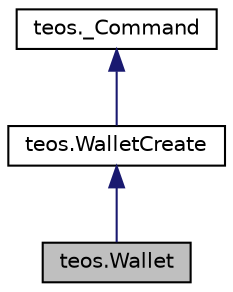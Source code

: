 digraph "teos.Wallet"
{
  edge [fontname="Helvetica",fontsize="10",labelfontname="Helvetica",labelfontsize="10"];
  node [fontname="Helvetica",fontsize="10",shape=record];
  Node3 [label="teos.Wallet",height=0.2,width=0.4,color="black", fillcolor="grey75", style="filled", fontcolor="black"];
  Node4 -> Node3 [dir="back",color="midnightblue",fontsize="10",style="solid"];
  Node4 [label="teos.WalletCreate",height=0.2,width=0.4,color="black", fillcolor="white", style="filled",URL="$classteos_1_1WalletCreate.html"];
  Node5 -> Node4 [dir="back",color="midnightblue",fontsize="10",style="solid"];
  Node5 [label="teos._Command",height=0.2,width=0.4,color="black", fillcolor="white", style="filled",URL="$classteos_1_1__Command.html",tooltip="teos commands "];
}
